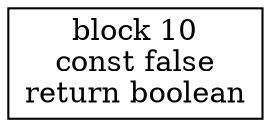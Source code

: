 digraph "String.equals(String)boolean" {
size = "11,7.5";
codeblock_10 [ shape = box, label = "block 10\nconst false\nreturn boolean"];
}